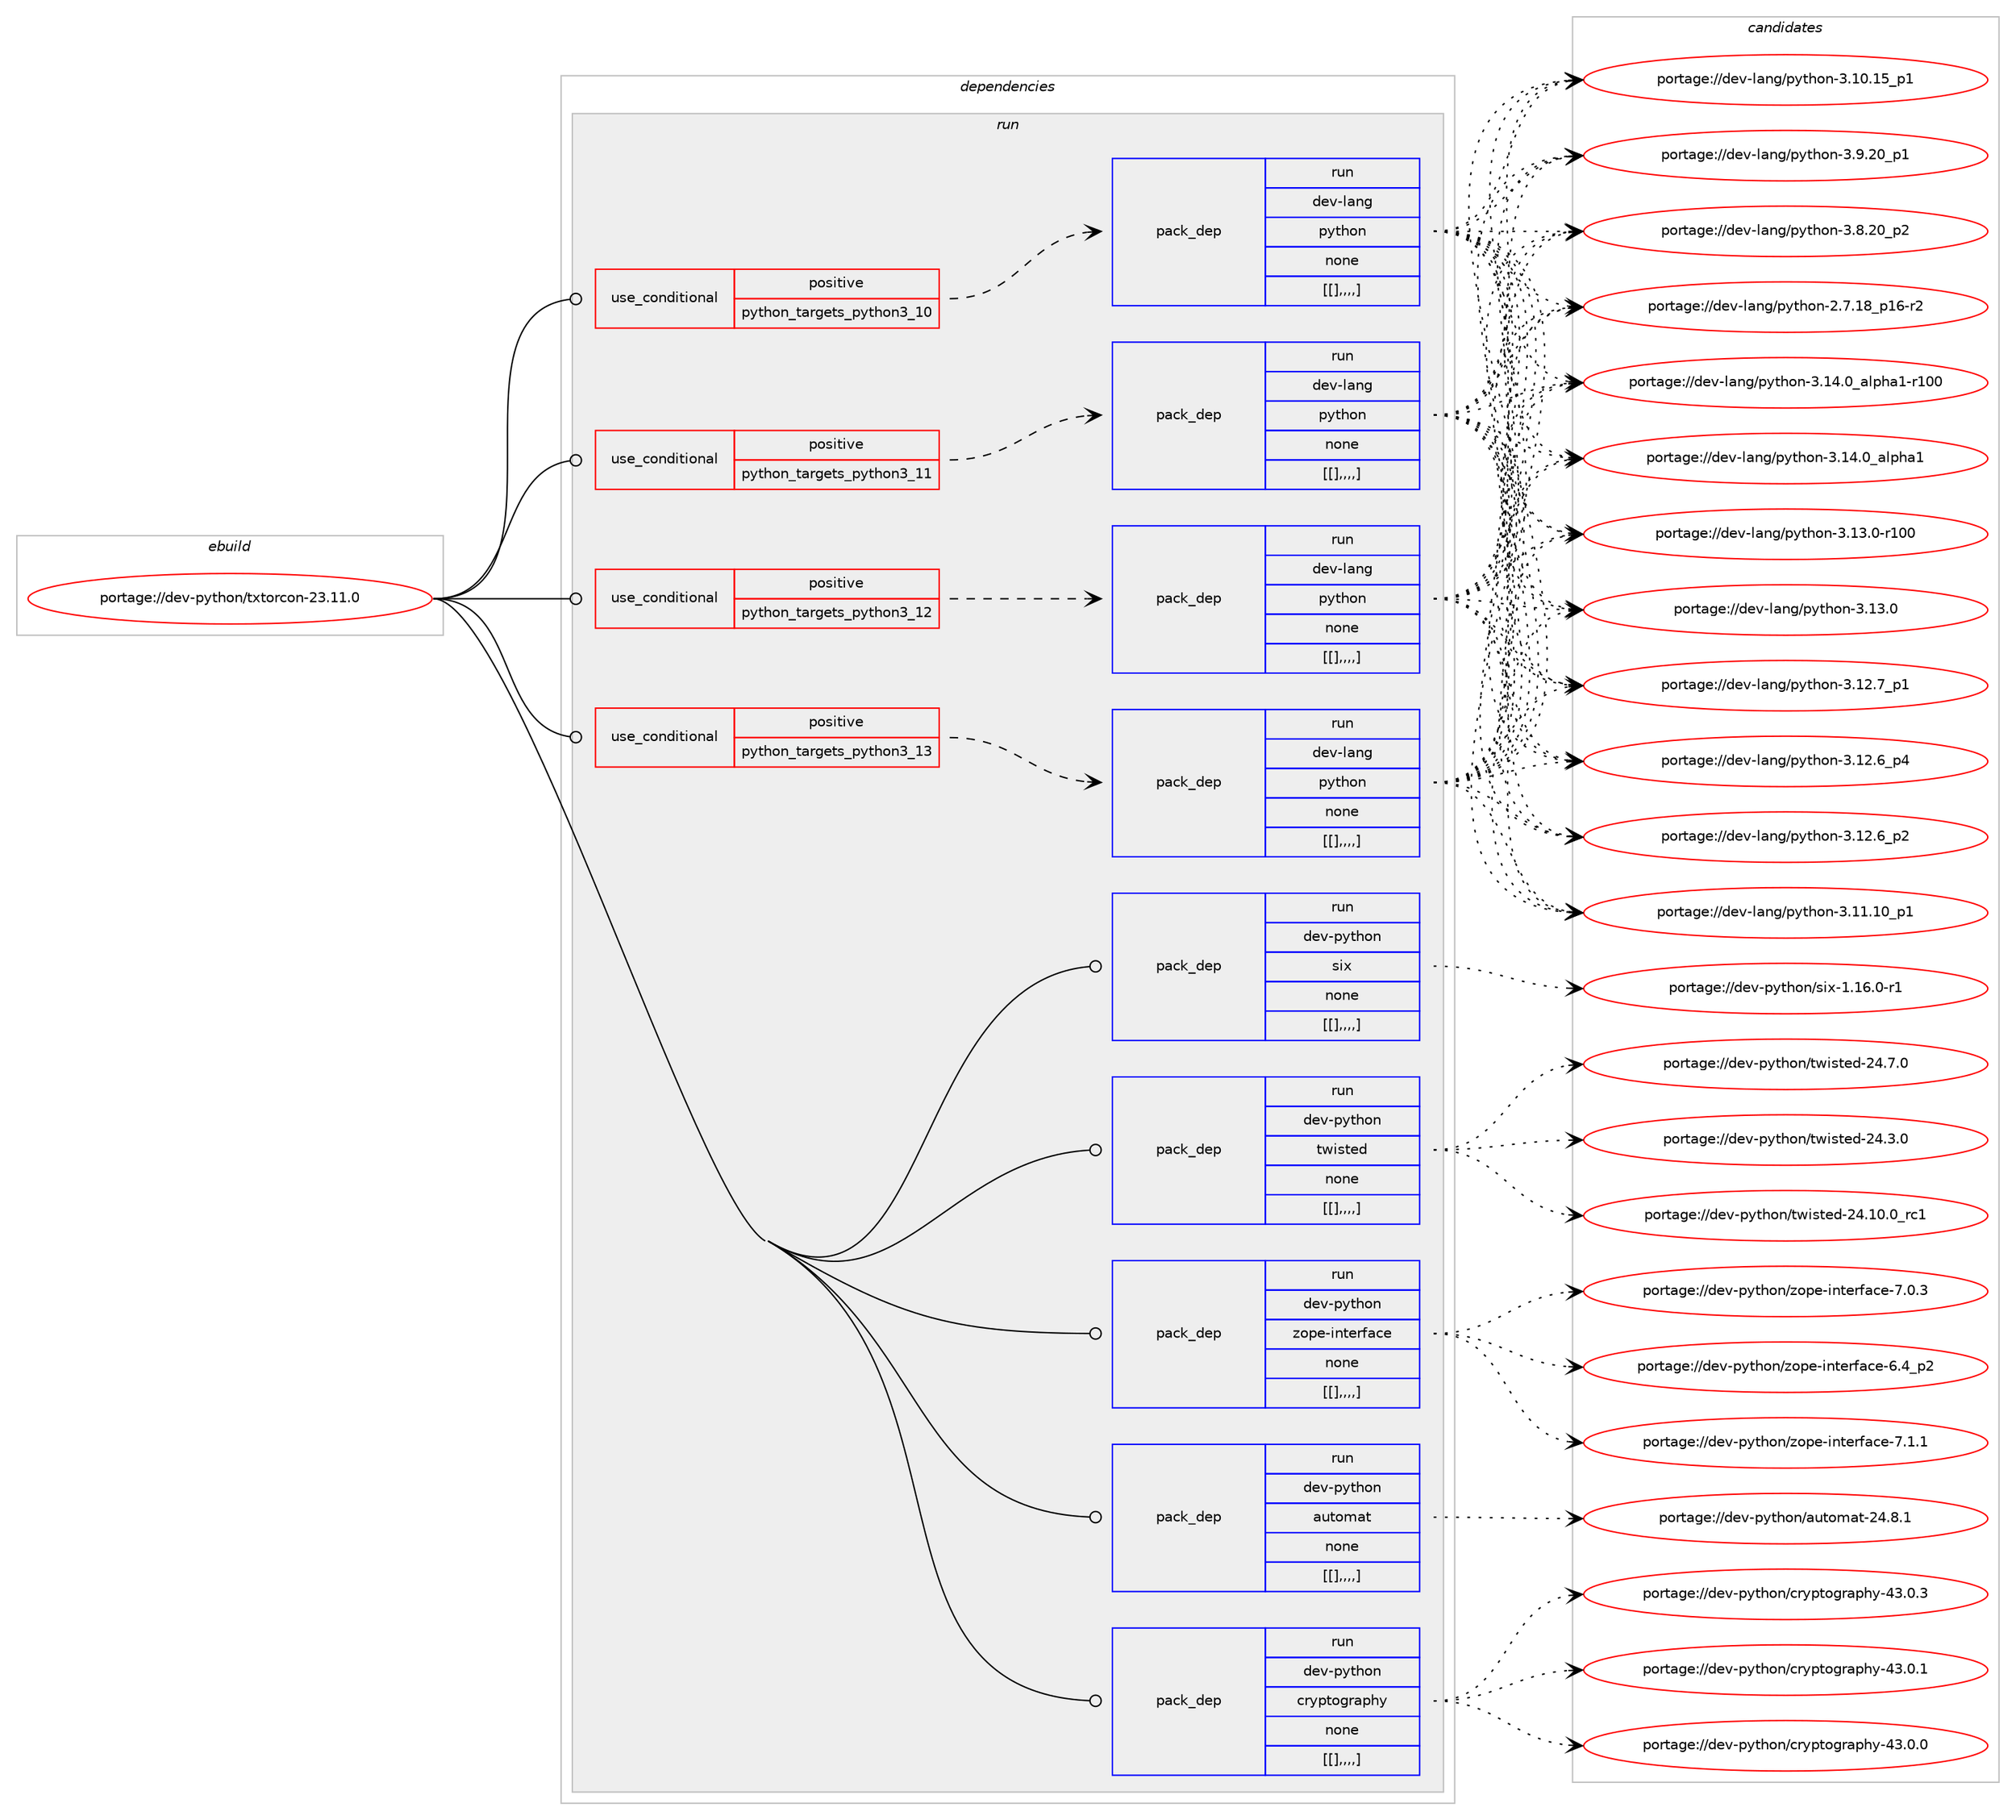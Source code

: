 digraph prolog {

# *************
# Graph options
# *************

newrank=true;
concentrate=true;
compound=true;
graph [rankdir=LR,fontname=Helvetica,fontsize=10,ranksep=1.5];#, ranksep=2.5, nodesep=0.2];
edge  [arrowhead=vee];
node  [fontname=Helvetica,fontsize=10];

# **********
# The ebuild
# **********

subgraph cluster_leftcol {
color=gray;
label=<<i>ebuild</i>>;
id [label="portage://dev-python/txtorcon-23.11.0", color=red, width=4, href="../dev-python/txtorcon-23.11.0.svg"];
}

# ****************
# The dependencies
# ****************

subgraph cluster_midcol {
color=gray;
label=<<i>dependencies</i>>;
subgraph cluster_compile {
fillcolor="#eeeeee";
style=filled;
label=<<i>compile</i>>;
}
subgraph cluster_compileandrun {
fillcolor="#eeeeee";
style=filled;
label=<<i>compile and run</i>>;
}
subgraph cluster_run {
fillcolor="#eeeeee";
style=filled;
label=<<i>run</i>>;
subgraph cond43694 {
dependency173660 [label=<<TABLE BORDER="0" CELLBORDER="1" CELLSPACING="0" CELLPADDING="4"><TR><TD ROWSPAN="3" CELLPADDING="10">use_conditional</TD></TR><TR><TD>positive</TD></TR><TR><TD>python_targets_python3_10</TD></TR></TABLE>>, shape=none, color=red];
subgraph pack128627 {
dependency173717 [label=<<TABLE BORDER="0" CELLBORDER="1" CELLSPACING="0" CELLPADDING="4" WIDTH="220"><TR><TD ROWSPAN="6" CELLPADDING="30">pack_dep</TD></TR><TR><TD WIDTH="110">run</TD></TR><TR><TD>dev-lang</TD></TR><TR><TD>python</TD></TR><TR><TD>none</TD></TR><TR><TD>[[],,,,]</TD></TR></TABLE>>, shape=none, color=blue];
}
dependency173660:e -> dependency173717:w [weight=20,style="dashed",arrowhead="vee"];
}
id:e -> dependency173660:w [weight=20,style="solid",arrowhead="odot"];
subgraph cond43730 {
dependency173738 [label=<<TABLE BORDER="0" CELLBORDER="1" CELLSPACING="0" CELLPADDING="4"><TR><TD ROWSPAN="3" CELLPADDING="10">use_conditional</TD></TR><TR><TD>positive</TD></TR><TR><TD>python_targets_python3_11</TD></TR></TABLE>>, shape=none, color=red];
subgraph pack128668 {
dependency173829 [label=<<TABLE BORDER="0" CELLBORDER="1" CELLSPACING="0" CELLPADDING="4" WIDTH="220"><TR><TD ROWSPAN="6" CELLPADDING="30">pack_dep</TD></TR><TR><TD WIDTH="110">run</TD></TR><TR><TD>dev-lang</TD></TR><TR><TD>python</TD></TR><TR><TD>none</TD></TR><TR><TD>[[],,,,]</TD></TR></TABLE>>, shape=none, color=blue];
}
dependency173738:e -> dependency173829:w [weight=20,style="dashed",arrowhead="vee"];
}
id:e -> dependency173738:w [weight=20,style="solid",arrowhead="odot"];
subgraph cond43787 {
dependency173898 [label=<<TABLE BORDER="0" CELLBORDER="1" CELLSPACING="0" CELLPADDING="4"><TR><TD ROWSPAN="3" CELLPADDING="10">use_conditional</TD></TR><TR><TD>positive</TD></TR><TR><TD>python_targets_python3_12</TD></TR></TABLE>>, shape=none, color=red];
subgraph pack128768 {
dependency173959 [label=<<TABLE BORDER="0" CELLBORDER="1" CELLSPACING="0" CELLPADDING="4" WIDTH="220"><TR><TD ROWSPAN="6" CELLPADDING="30">pack_dep</TD></TR><TR><TD WIDTH="110">run</TD></TR><TR><TD>dev-lang</TD></TR><TR><TD>python</TD></TR><TR><TD>none</TD></TR><TR><TD>[[],,,,]</TD></TR></TABLE>>, shape=none, color=blue];
}
dependency173898:e -> dependency173959:w [weight=20,style="dashed",arrowhead="vee"];
}
id:e -> dependency173898:w [weight=20,style="solid",arrowhead="odot"];
subgraph cond43819 {
dependency173972 [label=<<TABLE BORDER="0" CELLBORDER="1" CELLSPACING="0" CELLPADDING="4"><TR><TD ROWSPAN="3" CELLPADDING="10">use_conditional</TD></TR><TR><TD>positive</TD></TR><TR><TD>python_targets_python3_13</TD></TR></TABLE>>, shape=none, color=red];
subgraph pack128810 {
dependency174031 [label=<<TABLE BORDER="0" CELLBORDER="1" CELLSPACING="0" CELLPADDING="4" WIDTH="220"><TR><TD ROWSPAN="6" CELLPADDING="30">pack_dep</TD></TR><TR><TD WIDTH="110">run</TD></TR><TR><TD>dev-lang</TD></TR><TR><TD>python</TD></TR><TR><TD>none</TD></TR><TR><TD>[[],,,,]</TD></TR></TABLE>>, shape=none, color=blue];
}
dependency173972:e -> dependency174031:w [weight=20,style="dashed",arrowhead="vee"];
}
id:e -> dependency173972:w [weight=20,style="solid",arrowhead="odot"];
subgraph pack128851 {
dependency174037 [label=<<TABLE BORDER="0" CELLBORDER="1" CELLSPACING="0" CELLPADDING="4" WIDTH="220"><TR><TD ROWSPAN="6" CELLPADDING="30">pack_dep</TD></TR><TR><TD WIDTH="110">run</TD></TR><TR><TD>dev-python</TD></TR><TR><TD>automat</TD></TR><TR><TD>none</TD></TR><TR><TD>[[],,,,]</TD></TR></TABLE>>, shape=none, color=blue];
}
id:e -> dependency174037:w [weight=20,style="solid",arrowhead="odot"];
subgraph pack128870 {
dependency174080 [label=<<TABLE BORDER="0" CELLBORDER="1" CELLSPACING="0" CELLPADDING="4" WIDTH="220"><TR><TD ROWSPAN="6" CELLPADDING="30">pack_dep</TD></TR><TR><TD WIDTH="110">run</TD></TR><TR><TD>dev-python</TD></TR><TR><TD>cryptography</TD></TR><TR><TD>none</TD></TR><TR><TD>[[],,,,]</TD></TR></TABLE>>, shape=none, color=blue];
}
id:e -> dependency174080:w [weight=20,style="solid",arrowhead="odot"];
subgraph pack128879 {
dependency174100 [label=<<TABLE BORDER="0" CELLBORDER="1" CELLSPACING="0" CELLPADDING="4" WIDTH="220"><TR><TD ROWSPAN="6" CELLPADDING="30">pack_dep</TD></TR><TR><TD WIDTH="110">run</TD></TR><TR><TD>dev-python</TD></TR><TR><TD>six</TD></TR><TR><TD>none</TD></TR><TR><TD>[[],,,,]</TD></TR></TABLE>>, shape=none, color=blue];
}
id:e -> dependency174100:w [weight=20,style="solid",arrowhead="odot"];
subgraph pack128915 {
dependency174133 [label=<<TABLE BORDER="0" CELLBORDER="1" CELLSPACING="0" CELLPADDING="4" WIDTH="220"><TR><TD ROWSPAN="6" CELLPADDING="30">pack_dep</TD></TR><TR><TD WIDTH="110">run</TD></TR><TR><TD>dev-python</TD></TR><TR><TD>twisted</TD></TR><TR><TD>none</TD></TR><TR><TD>[[],,,,]</TD></TR></TABLE>>, shape=none, color=blue];
}
id:e -> dependency174133:w [weight=20,style="solid",arrowhead="odot"];
subgraph pack128918 {
dependency174157 [label=<<TABLE BORDER="0" CELLBORDER="1" CELLSPACING="0" CELLPADDING="4" WIDTH="220"><TR><TD ROWSPAN="6" CELLPADDING="30">pack_dep</TD></TR><TR><TD WIDTH="110">run</TD></TR><TR><TD>dev-python</TD></TR><TR><TD>zope-interface</TD></TR><TR><TD>none</TD></TR><TR><TD>[[],,,,]</TD></TR></TABLE>>, shape=none, color=blue];
}
id:e -> dependency174157:w [weight=20,style="solid",arrowhead="odot"];
}
}

# **************
# The candidates
# **************

subgraph cluster_choices {
rank=same;
color=gray;
label=<<i>candidates</i>>;

subgraph choice128622 {
color=black;
nodesep=1;
choice100101118451089711010347112121116104111110455146495246489597108112104974945114494848 [label="portage://dev-lang/python-3.14.0_alpha1-r100", color=red, width=4,href="../dev-lang/python-3.14.0_alpha1-r100.svg"];
choice1001011184510897110103471121211161041111104551464952464895971081121049749 [label="portage://dev-lang/python-3.14.0_alpha1", color=red, width=4,href="../dev-lang/python-3.14.0_alpha1.svg"];
choice1001011184510897110103471121211161041111104551464951464845114494848 [label="portage://dev-lang/python-3.13.0-r100", color=red, width=4,href="../dev-lang/python-3.13.0-r100.svg"];
choice10010111845108971101034711212111610411111045514649514648 [label="portage://dev-lang/python-3.13.0", color=red, width=4,href="../dev-lang/python-3.13.0.svg"];
choice100101118451089711010347112121116104111110455146495046559511249 [label="portage://dev-lang/python-3.12.7_p1", color=red, width=4,href="../dev-lang/python-3.12.7_p1.svg"];
choice100101118451089711010347112121116104111110455146495046549511252 [label="portage://dev-lang/python-3.12.6_p4", color=red, width=4,href="../dev-lang/python-3.12.6_p4.svg"];
choice100101118451089711010347112121116104111110455146495046549511250 [label="portage://dev-lang/python-3.12.6_p2", color=red, width=4,href="../dev-lang/python-3.12.6_p2.svg"];
choice10010111845108971101034711212111610411111045514649494649489511249 [label="portage://dev-lang/python-3.11.10_p1", color=red, width=4,href="../dev-lang/python-3.11.10_p1.svg"];
choice10010111845108971101034711212111610411111045514649484649539511249 [label="portage://dev-lang/python-3.10.15_p1", color=red, width=4,href="../dev-lang/python-3.10.15_p1.svg"];
choice100101118451089711010347112121116104111110455146574650489511249 [label="portage://dev-lang/python-3.9.20_p1", color=red, width=4,href="../dev-lang/python-3.9.20_p1.svg"];
choice100101118451089711010347112121116104111110455146564650489511250 [label="portage://dev-lang/python-3.8.20_p2", color=red, width=4,href="../dev-lang/python-3.8.20_p2.svg"];
choice100101118451089711010347112121116104111110455046554649569511249544511450 [label="portage://dev-lang/python-2.7.18_p16-r2", color=red, width=4,href="../dev-lang/python-2.7.18_p16-r2.svg"];
dependency173717:e -> choice100101118451089711010347112121116104111110455146495246489597108112104974945114494848:w [style=dotted,weight="100"];
dependency173717:e -> choice1001011184510897110103471121211161041111104551464952464895971081121049749:w [style=dotted,weight="100"];
dependency173717:e -> choice1001011184510897110103471121211161041111104551464951464845114494848:w [style=dotted,weight="100"];
dependency173717:e -> choice10010111845108971101034711212111610411111045514649514648:w [style=dotted,weight="100"];
dependency173717:e -> choice100101118451089711010347112121116104111110455146495046559511249:w [style=dotted,weight="100"];
dependency173717:e -> choice100101118451089711010347112121116104111110455146495046549511252:w [style=dotted,weight="100"];
dependency173717:e -> choice100101118451089711010347112121116104111110455146495046549511250:w [style=dotted,weight="100"];
dependency173717:e -> choice10010111845108971101034711212111610411111045514649494649489511249:w [style=dotted,weight="100"];
dependency173717:e -> choice10010111845108971101034711212111610411111045514649484649539511249:w [style=dotted,weight="100"];
dependency173717:e -> choice100101118451089711010347112121116104111110455146574650489511249:w [style=dotted,weight="100"];
dependency173717:e -> choice100101118451089711010347112121116104111110455146564650489511250:w [style=dotted,weight="100"];
dependency173717:e -> choice100101118451089711010347112121116104111110455046554649569511249544511450:w [style=dotted,weight="100"];
}
subgraph choice128628 {
color=black;
nodesep=1;
choice100101118451089711010347112121116104111110455146495246489597108112104974945114494848 [label="portage://dev-lang/python-3.14.0_alpha1-r100", color=red, width=4,href="../dev-lang/python-3.14.0_alpha1-r100.svg"];
choice1001011184510897110103471121211161041111104551464952464895971081121049749 [label="portage://dev-lang/python-3.14.0_alpha1", color=red, width=4,href="../dev-lang/python-3.14.0_alpha1.svg"];
choice1001011184510897110103471121211161041111104551464951464845114494848 [label="portage://dev-lang/python-3.13.0-r100", color=red, width=4,href="../dev-lang/python-3.13.0-r100.svg"];
choice10010111845108971101034711212111610411111045514649514648 [label="portage://dev-lang/python-3.13.0", color=red, width=4,href="../dev-lang/python-3.13.0.svg"];
choice100101118451089711010347112121116104111110455146495046559511249 [label="portage://dev-lang/python-3.12.7_p1", color=red, width=4,href="../dev-lang/python-3.12.7_p1.svg"];
choice100101118451089711010347112121116104111110455146495046549511252 [label="portage://dev-lang/python-3.12.6_p4", color=red, width=4,href="../dev-lang/python-3.12.6_p4.svg"];
choice100101118451089711010347112121116104111110455146495046549511250 [label="portage://dev-lang/python-3.12.6_p2", color=red, width=4,href="../dev-lang/python-3.12.6_p2.svg"];
choice10010111845108971101034711212111610411111045514649494649489511249 [label="portage://dev-lang/python-3.11.10_p1", color=red, width=4,href="../dev-lang/python-3.11.10_p1.svg"];
choice10010111845108971101034711212111610411111045514649484649539511249 [label="portage://dev-lang/python-3.10.15_p1", color=red, width=4,href="../dev-lang/python-3.10.15_p1.svg"];
choice100101118451089711010347112121116104111110455146574650489511249 [label="portage://dev-lang/python-3.9.20_p1", color=red, width=4,href="../dev-lang/python-3.9.20_p1.svg"];
choice100101118451089711010347112121116104111110455146564650489511250 [label="portage://dev-lang/python-3.8.20_p2", color=red, width=4,href="../dev-lang/python-3.8.20_p2.svg"];
choice100101118451089711010347112121116104111110455046554649569511249544511450 [label="portage://dev-lang/python-2.7.18_p16-r2", color=red, width=4,href="../dev-lang/python-2.7.18_p16-r2.svg"];
dependency173829:e -> choice100101118451089711010347112121116104111110455146495246489597108112104974945114494848:w [style=dotted,weight="100"];
dependency173829:e -> choice1001011184510897110103471121211161041111104551464952464895971081121049749:w [style=dotted,weight="100"];
dependency173829:e -> choice1001011184510897110103471121211161041111104551464951464845114494848:w [style=dotted,weight="100"];
dependency173829:e -> choice10010111845108971101034711212111610411111045514649514648:w [style=dotted,weight="100"];
dependency173829:e -> choice100101118451089711010347112121116104111110455146495046559511249:w [style=dotted,weight="100"];
dependency173829:e -> choice100101118451089711010347112121116104111110455146495046549511252:w [style=dotted,weight="100"];
dependency173829:e -> choice100101118451089711010347112121116104111110455146495046549511250:w [style=dotted,weight="100"];
dependency173829:e -> choice10010111845108971101034711212111610411111045514649494649489511249:w [style=dotted,weight="100"];
dependency173829:e -> choice10010111845108971101034711212111610411111045514649484649539511249:w [style=dotted,weight="100"];
dependency173829:e -> choice100101118451089711010347112121116104111110455146574650489511249:w [style=dotted,weight="100"];
dependency173829:e -> choice100101118451089711010347112121116104111110455146564650489511250:w [style=dotted,weight="100"];
dependency173829:e -> choice100101118451089711010347112121116104111110455046554649569511249544511450:w [style=dotted,weight="100"];
}
subgraph choice128637 {
color=black;
nodesep=1;
choice100101118451089711010347112121116104111110455146495246489597108112104974945114494848 [label="portage://dev-lang/python-3.14.0_alpha1-r100", color=red, width=4,href="../dev-lang/python-3.14.0_alpha1-r100.svg"];
choice1001011184510897110103471121211161041111104551464952464895971081121049749 [label="portage://dev-lang/python-3.14.0_alpha1", color=red, width=4,href="../dev-lang/python-3.14.0_alpha1.svg"];
choice1001011184510897110103471121211161041111104551464951464845114494848 [label="portage://dev-lang/python-3.13.0-r100", color=red, width=4,href="../dev-lang/python-3.13.0-r100.svg"];
choice10010111845108971101034711212111610411111045514649514648 [label="portage://dev-lang/python-3.13.0", color=red, width=4,href="../dev-lang/python-3.13.0.svg"];
choice100101118451089711010347112121116104111110455146495046559511249 [label="portage://dev-lang/python-3.12.7_p1", color=red, width=4,href="../dev-lang/python-3.12.7_p1.svg"];
choice100101118451089711010347112121116104111110455146495046549511252 [label="portage://dev-lang/python-3.12.6_p4", color=red, width=4,href="../dev-lang/python-3.12.6_p4.svg"];
choice100101118451089711010347112121116104111110455146495046549511250 [label="portage://dev-lang/python-3.12.6_p2", color=red, width=4,href="../dev-lang/python-3.12.6_p2.svg"];
choice10010111845108971101034711212111610411111045514649494649489511249 [label="portage://dev-lang/python-3.11.10_p1", color=red, width=4,href="../dev-lang/python-3.11.10_p1.svg"];
choice10010111845108971101034711212111610411111045514649484649539511249 [label="portage://dev-lang/python-3.10.15_p1", color=red, width=4,href="../dev-lang/python-3.10.15_p1.svg"];
choice100101118451089711010347112121116104111110455146574650489511249 [label="portage://dev-lang/python-3.9.20_p1", color=red, width=4,href="../dev-lang/python-3.9.20_p1.svg"];
choice100101118451089711010347112121116104111110455146564650489511250 [label="portage://dev-lang/python-3.8.20_p2", color=red, width=4,href="../dev-lang/python-3.8.20_p2.svg"];
choice100101118451089711010347112121116104111110455046554649569511249544511450 [label="portage://dev-lang/python-2.7.18_p16-r2", color=red, width=4,href="../dev-lang/python-2.7.18_p16-r2.svg"];
dependency173959:e -> choice100101118451089711010347112121116104111110455146495246489597108112104974945114494848:w [style=dotted,weight="100"];
dependency173959:e -> choice1001011184510897110103471121211161041111104551464952464895971081121049749:w [style=dotted,weight="100"];
dependency173959:e -> choice1001011184510897110103471121211161041111104551464951464845114494848:w [style=dotted,weight="100"];
dependency173959:e -> choice10010111845108971101034711212111610411111045514649514648:w [style=dotted,weight="100"];
dependency173959:e -> choice100101118451089711010347112121116104111110455146495046559511249:w [style=dotted,weight="100"];
dependency173959:e -> choice100101118451089711010347112121116104111110455146495046549511252:w [style=dotted,weight="100"];
dependency173959:e -> choice100101118451089711010347112121116104111110455146495046549511250:w [style=dotted,weight="100"];
dependency173959:e -> choice10010111845108971101034711212111610411111045514649494649489511249:w [style=dotted,weight="100"];
dependency173959:e -> choice10010111845108971101034711212111610411111045514649484649539511249:w [style=dotted,weight="100"];
dependency173959:e -> choice100101118451089711010347112121116104111110455146574650489511249:w [style=dotted,weight="100"];
dependency173959:e -> choice100101118451089711010347112121116104111110455146564650489511250:w [style=dotted,weight="100"];
dependency173959:e -> choice100101118451089711010347112121116104111110455046554649569511249544511450:w [style=dotted,weight="100"];
}
subgraph choice128663 {
color=black;
nodesep=1;
choice100101118451089711010347112121116104111110455146495246489597108112104974945114494848 [label="portage://dev-lang/python-3.14.0_alpha1-r100", color=red, width=4,href="../dev-lang/python-3.14.0_alpha1-r100.svg"];
choice1001011184510897110103471121211161041111104551464952464895971081121049749 [label="portage://dev-lang/python-3.14.0_alpha1", color=red, width=4,href="../dev-lang/python-3.14.0_alpha1.svg"];
choice1001011184510897110103471121211161041111104551464951464845114494848 [label="portage://dev-lang/python-3.13.0-r100", color=red, width=4,href="../dev-lang/python-3.13.0-r100.svg"];
choice10010111845108971101034711212111610411111045514649514648 [label="portage://dev-lang/python-3.13.0", color=red, width=4,href="../dev-lang/python-3.13.0.svg"];
choice100101118451089711010347112121116104111110455146495046559511249 [label="portage://dev-lang/python-3.12.7_p1", color=red, width=4,href="../dev-lang/python-3.12.7_p1.svg"];
choice100101118451089711010347112121116104111110455146495046549511252 [label="portage://dev-lang/python-3.12.6_p4", color=red, width=4,href="../dev-lang/python-3.12.6_p4.svg"];
choice100101118451089711010347112121116104111110455146495046549511250 [label="portage://dev-lang/python-3.12.6_p2", color=red, width=4,href="../dev-lang/python-3.12.6_p2.svg"];
choice10010111845108971101034711212111610411111045514649494649489511249 [label="portage://dev-lang/python-3.11.10_p1", color=red, width=4,href="../dev-lang/python-3.11.10_p1.svg"];
choice10010111845108971101034711212111610411111045514649484649539511249 [label="portage://dev-lang/python-3.10.15_p1", color=red, width=4,href="../dev-lang/python-3.10.15_p1.svg"];
choice100101118451089711010347112121116104111110455146574650489511249 [label="portage://dev-lang/python-3.9.20_p1", color=red, width=4,href="../dev-lang/python-3.9.20_p1.svg"];
choice100101118451089711010347112121116104111110455146564650489511250 [label="portage://dev-lang/python-3.8.20_p2", color=red, width=4,href="../dev-lang/python-3.8.20_p2.svg"];
choice100101118451089711010347112121116104111110455046554649569511249544511450 [label="portage://dev-lang/python-2.7.18_p16-r2", color=red, width=4,href="../dev-lang/python-2.7.18_p16-r2.svg"];
dependency174031:e -> choice100101118451089711010347112121116104111110455146495246489597108112104974945114494848:w [style=dotted,weight="100"];
dependency174031:e -> choice1001011184510897110103471121211161041111104551464952464895971081121049749:w [style=dotted,weight="100"];
dependency174031:e -> choice1001011184510897110103471121211161041111104551464951464845114494848:w [style=dotted,weight="100"];
dependency174031:e -> choice10010111845108971101034711212111610411111045514649514648:w [style=dotted,weight="100"];
dependency174031:e -> choice100101118451089711010347112121116104111110455146495046559511249:w [style=dotted,weight="100"];
dependency174031:e -> choice100101118451089711010347112121116104111110455146495046549511252:w [style=dotted,weight="100"];
dependency174031:e -> choice100101118451089711010347112121116104111110455146495046549511250:w [style=dotted,weight="100"];
dependency174031:e -> choice10010111845108971101034711212111610411111045514649494649489511249:w [style=dotted,weight="100"];
dependency174031:e -> choice10010111845108971101034711212111610411111045514649484649539511249:w [style=dotted,weight="100"];
dependency174031:e -> choice100101118451089711010347112121116104111110455146574650489511249:w [style=dotted,weight="100"];
dependency174031:e -> choice100101118451089711010347112121116104111110455146564650489511250:w [style=dotted,weight="100"];
dependency174031:e -> choice100101118451089711010347112121116104111110455046554649569511249544511450:w [style=dotted,weight="100"];
}
subgraph choice128667 {
color=black;
nodesep=1;
choice1001011184511212111610411111047971171161111099711645505246564649 [label="portage://dev-python/automat-24.8.1", color=red, width=4,href="../dev-python/automat-24.8.1.svg"];
dependency174037:e -> choice1001011184511212111610411111047971171161111099711645505246564649:w [style=dotted,weight="100"];
}
subgraph choice128683 {
color=black;
nodesep=1;
choice1001011184511212111610411111047991141211121161111031149711210412145525146484651 [label="portage://dev-python/cryptography-43.0.3", color=red, width=4,href="../dev-python/cryptography-43.0.3.svg"];
choice1001011184511212111610411111047991141211121161111031149711210412145525146484649 [label="portage://dev-python/cryptography-43.0.1", color=red, width=4,href="../dev-python/cryptography-43.0.1.svg"];
choice1001011184511212111610411111047991141211121161111031149711210412145525146484648 [label="portage://dev-python/cryptography-43.0.0", color=red, width=4,href="../dev-python/cryptography-43.0.0.svg"];
dependency174080:e -> choice1001011184511212111610411111047991141211121161111031149711210412145525146484651:w [style=dotted,weight="100"];
dependency174080:e -> choice1001011184511212111610411111047991141211121161111031149711210412145525146484649:w [style=dotted,weight="100"];
dependency174080:e -> choice1001011184511212111610411111047991141211121161111031149711210412145525146484648:w [style=dotted,weight="100"];
}
subgraph choice128688 {
color=black;
nodesep=1;
choice1001011184511212111610411111047115105120454946495446484511449 [label="portage://dev-python/six-1.16.0-r1", color=red, width=4,href="../dev-python/six-1.16.0-r1.svg"];
dependency174100:e -> choice1001011184511212111610411111047115105120454946495446484511449:w [style=dotted,weight="100"];
}
subgraph choice128689 {
color=black;
nodesep=1;
choice10010111845112121116104111110471161191051151161011004550524649484648951149949 [label="portage://dev-python/twisted-24.10.0_rc1", color=red, width=4,href="../dev-python/twisted-24.10.0_rc1.svg"];
choice100101118451121211161041111104711611910511511610110045505246554648 [label="portage://dev-python/twisted-24.7.0", color=red, width=4,href="../dev-python/twisted-24.7.0.svg"];
choice100101118451121211161041111104711611910511511610110045505246514648 [label="portage://dev-python/twisted-24.3.0", color=red, width=4,href="../dev-python/twisted-24.3.0.svg"];
dependency174133:e -> choice10010111845112121116104111110471161191051151161011004550524649484648951149949:w [style=dotted,weight="100"];
dependency174133:e -> choice100101118451121211161041111104711611910511511610110045505246554648:w [style=dotted,weight="100"];
dependency174133:e -> choice100101118451121211161041111104711611910511511610110045505246514648:w [style=dotted,weight="100"];
}
subgraph choice128691 {
color=black;
nodesep=1;
choice1001011184511212111610411111047122111112101451051101161011141029799101455546494649 [label="portage://dev-python/zope-interface-7.1.1", color=red, width=4,href="../dev-python/zope-interface-7.1.1.svg"];
choice1001011184511212111610411111047122111112101451051101161011141029799101455546484651 [label="portage://dev-python/zope-interface-7.0.3", color=red, width=4,href="../dev-python/zope-interface-7.0.3.svg"];
choice1001011184511212111610411111047122111112101451051101161011141029799101455446529511250 [label="portage://dev-python/zope-interface-6.4_p2", color=red, width=4,href="../dev-python/zope-interface-6.4_p2.svg"];
dependency174157:e -> choice1001011184511212111610411111047122111112101451051101161011141029799101455546494649:w [style=dotted,weight="100"];
dependency174157:e -> choice1001011184511212111610411111047122111112101451051101161011141029799101455546484651:w [style=dotted,weight="100"];
dependency174157:e -> choice1001011184511212111610411111047122111112101451051101161011141029799101455446529511250:w [style=dotted,weight="100"];
}
}

}
